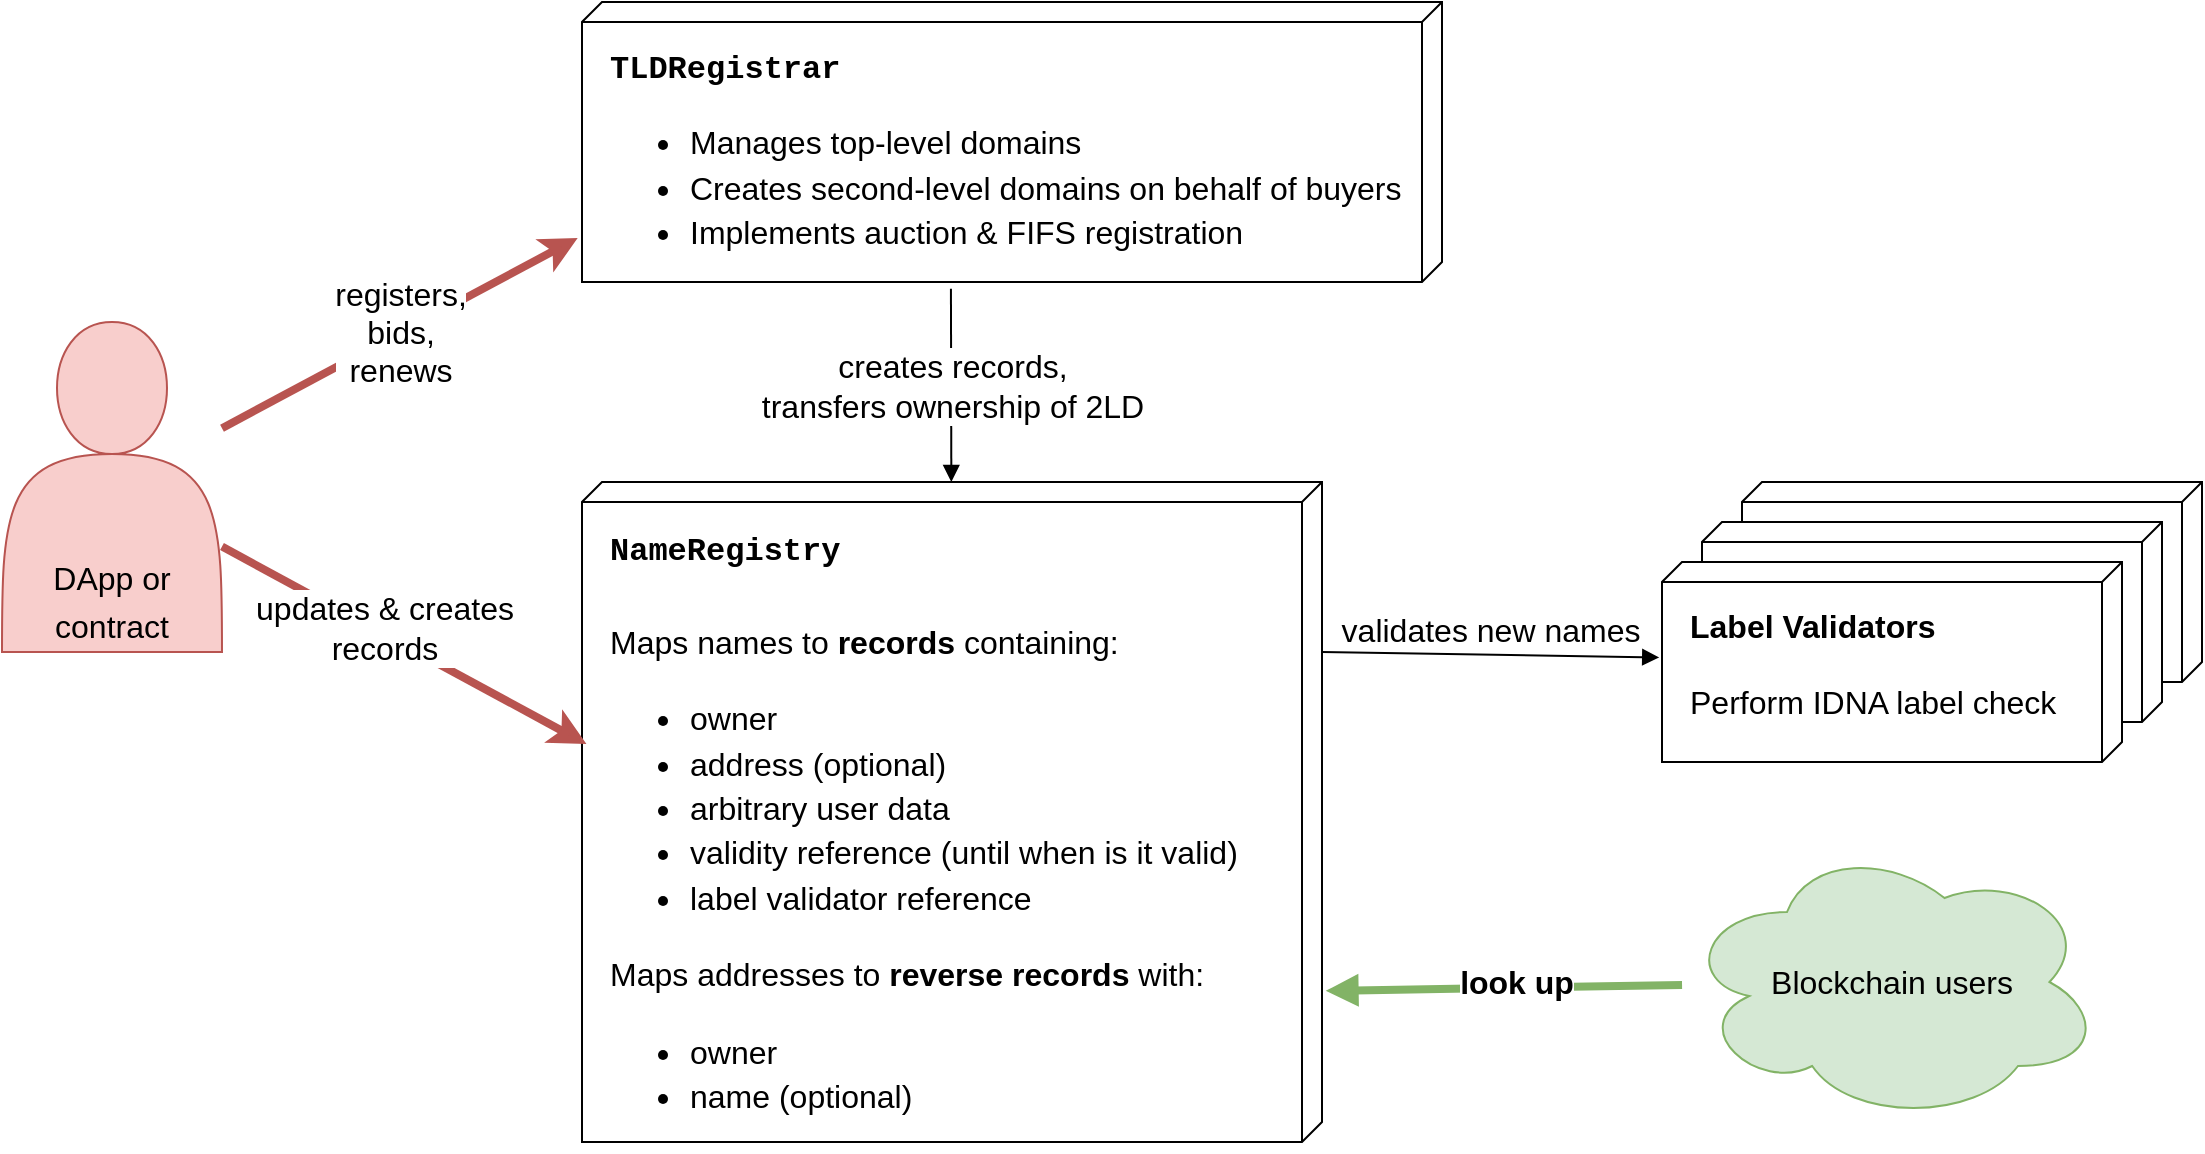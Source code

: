 <mxfile version="13.3.7" type="device"><diagram name="Page-1" id="9f46799a-70d6-7492-0946-bef42562c5a5"><mxGraphModel dx="3447" dy="1267" grid="1" gridSize="10" guides="1" tooltips="1" connect="1" arrows="1" fold="1" page="1" pageScale="1" pageWidth="1100" pageHeight="850" background="#ffffff" math="0" shadow="0"><root><mxCell id="0"/><mxCell id="1" parent="0"/><mxCell id="uSrs5bgjMilAciMme1dB-3" value="&lt;font&gt;&lt;br&gt;&lt;/font&gt;" style="verticalAlign=top;align=left;spacingTop=16;spacingLeft=12;spacingRight=12;shape=cube;size=10;direction=south;fontStyle=0;html=1;fontSize=16;fontColor=#000000;" parent="1" vertex="1"><mxGeometry x="620" y="280" width="230" height="100" as="geometry"/></mxCell><mxCell id="uSrs5bgjMilAciMme1dB-1" value="&lt;font&gt;&lt;br&gt;&lt;/font&gt;" style="verticalAlign=top;align=left;spacingTop=16;spacingLeft=12;spacingRight=12;shape=cube;size=10;direction=south;fontStyle=0;html=1;fontSize=16;fontColor=#000000;" parent="1" vertex="1"><mxGeometry x="600" y="300" width="230" height="100" as="geometry"/></mxCell><mxCell id="BdaVvMb0XZOWNrcOyZhd-1" value="&lt;font style=&quot;line-height: 140%&quot;&gt;&lt;font face=&quot;Courier New&quot;&gt;&lt;b&gt;&lt;font style=&quot;font-size: 16px&quot;&gt;NameRegistry&lt;/font&gt;&lt;br style=&quot;font-size: 16px&quot;&gt;&lt;br style=&quot;font-size: 16px&quot;&gt;&lt;/b&gt;&lt;/font&gt;Maps names to &lt;b&gt;records&lt;/b&gt; containing:&lt;br&gt;&lt;ul style=&quot;font-size: 16px&quot;&gt;&lt;li&gt;&lt;font style=&quot;font-size: 16px&quot;&gt;owner&lt;/font&gt;&lt;/li&gt;&lt;li&gt;address (optional)&lt;/li&gt;&lt;li&gt;&lt;span&gt;arbitrary user data&lt;/span&gt;&lt;/li&gt;&lt;li&gt;&lt;span&gt;validity reference (until when is&amp;nbsp;&lt;/span&gt;it valid)&lt;/li&gt;&lt;li&gt;label validator reference&lt;/li&gt;&lt;/ul&gt;&lt;div&gt;Maps addresses to &lt;b&gt;reverse records&lt;/b&gt; with:&lt;br&gt;&lt;ul style=&quot;line-height: 22.4px&quot;&gt;&lt;li&gt;owner&lt;/li&gt;&lt;li&gt;name (optional)&lt;/li&gt;&lt;/ul&gt;&lt;/div&gt;&lt;/font&gt;" style="verticalAlign=top;align=left;spacingTop=16;spacingLeft=12;spacingRight=12;shape=cube;size=10;direction=south;fontStyle=0;html=1;fontSize=16;fontColor=#000000;whiteSpace=wrap;" parent="1" vertex="1"><mxGeometry x="40" y="280" width="370" height="330" as="geometry"/></mxCell><mxCell id="BdaVvMb0XZOWNrcOyZhd-2" value="&lt;font&gt;&lt;font style=&quot;font-size: 16px&quot;&gt;&lt;b&gt;Label Validators&lt;/b&gt;&lt;/font&gt;&lt;br style=&quot;font-size: 16px&quot;&gt;&lt;br style=&quot;font-size: 16px&quot;&gt;Perform IDNA label check&lt;br&gt;&lt;/font&gt;" style="verticalAlign=top;align=left;spacingTop=16;spacingLeft=12;spacingRight=12;shape=cube;size=10;direction=south;fontStyle=0;html=1;fontSize=16;fontColor=#000000;" parent="1" vertex="1"><mxGeometry x="580" y="320" width="230" height="100" as="geometry"/></mxCell><mxCell id="BdaVvMb0XZOWNrcOyZhd-3" value="validates new names" style="html=1;verticalAlign=bottom;endArrow=block;fontSize=16;fontColor=#000000;exitX=0;exitY=0;exitDx=85;exitDy=0;exitPerimeter=0;entryX=0.477;entryY=1.006;entryDx=0;entryDy=0;entryPerimeter=0;strokeWidth=1;" parent="1" source="BdaVvMb0XZOWNrcOyZhd-1" target="BdaVvMb0XZOWNrcOyZhd-2" edge="1"><mxGeometry width="80" relative="1" as="geometry"><mxPoint x="510" y="420" as="sourcePoint"/><mxPoint x="590" y="420" as="targetPoint"/></mxGeometry></mxCell><mxCell id="BdaVvMb0XZOWNrcOyZhd-8" value="&lt;font&gt;&lt;font style=&quot;font-weight: bold ; font-family: &amp;#34;courier new&amp;#34; ; font-size: 16px&quot;&gt;TLDRegistrar&lt;/font&gt;&lt;br style=&quot;font-size: 16px&quot;&gt;&lt;ul style=&quot;line-height: 140%&quot;&gt;&lt;li&gt;&lt;font&gt;Manages top-level domains&lt;/font&gt;&lt;/li&gt;&lt;li&gt;&lt;font&gt;Creates second-level domains on behalf of buyers&lt;/font&gt;&lt;/li&gt;&lt;li&gt;&lt;font&gt;Implements auction &amp;amp; FIFS registration&lt;/font&gt;&lt;/li&gt;&lt;/ul&gt;&lt;/font&gt;" style="verticalAlign=top;align=left;spacingTop=16;spacingLeft=12;spacingRight=12;shape=cube;size=10;direction=south;fontStyle=0;html=1;fontSize=16;fontColor=#000000;" parent="1" vertex="1"><mxGeometry x="40" y="40" width="430" height="140" as="geometry"/></mxCell><mxCell id="BdaVvMb0XZOWNrcOyZhd-10" value="creates records,&lt;br&gt;transfers ownership of 2LD" style="html=1;verticalAlign=middle;endArrow=block;fontSize=16;fontColor=#000000;strokeWidth=1;exitX=1.024;exitY=0.571;exitDx=0;exitDy=0;exitPerimeter=0;" parent="1" source="BdaVvMb0XZOWNrcOyZhd-8" target="BdaVvMb0XZOWNrcOyZhd-1" edge="1"><mxGeometry width="80" relative="1" as="geometry"><mxPoint x="174" y="162" as="sourcePoint"/><mxPoint x="101" y="370" as="targetPoint"/></mxGeometry></mxCell><mxCell id="JLqXXN6Le2CpG2_xC3Ge-8" value="registers,&lt;br&gt;bids,&lt;br&gt;renews" style="rounded=0;orthogonalLoop=1;jettySize=auto;html=1;entryX=0.843;entryY=1.005;entryDx=0;entryDy=0;entryPerimeter=0;fontSize=16;fillColor=#f8cecc;strokeColor=#b85450;strokeWidth=4;" parent="1" source="JLqXXN6Le2CpG2_xC3Ge-3" target="BdaVvMb0XZOWNrcOyZhd-8" edge="1"><mxGeometry relative="1" as="geometry"/></mxCell><mxCell id="JLqXXN6Le2CpG2_xC3Ge-3" value="&lt;font style=&quot;font-size: 20px&quot;&gt;&lt;span style=&quot;font-size: 16px&quot;&gt;DApp or contract&lt;/span&gt;&lt;/font&gt;" style="shape=actor;whiteSpace=wrap;html=1;fontSize=20;verticalAlign=bottom;fontStyle=0;fillColor=#f8cecc;strokeColor=#b85450;" parent="1" vertex="1"><mxGeometry x="-250" y="200" width="110" height="165" as="geometry"/></mxCell><mxCell id="JLqXXN6Le2CpG2_xC3Ge-9" value="updates &amp;amp; creates&lt;br&gt;records" style="rounded=0;orthogonalLoop=1;jettySize=auto;html=1;entryX=0.397;entryY=0.994;entryDx=0;entryDy=0;entryPerimeter=0;fontSize=16;fillColor=#f8cecc;strokeColor=#b85450;strokeWidth=4;" parent="1" source="JLqXXN6Le2CpG2_xC3Ge-3" target="BdaVvMb0XZOWNrcOyZhd-1" edge="1"><mxGeometry x="-0.136" y="2" relative="1" as="geometry"><mxPoint x="-155.003" y="132.5" as="sourcePoint"/><mxPoint x="44.96" y="136.88" as="targetPoint"/><mxPoint x="1" as="offset"/></mxGeometry></mxCell><mxCell id="JLqXXN6Le2CpG2_xC3Ge-15" value="Blockchain users" style="ellipse;shape=cloud;whiteSpace=wrap;html=1;fontSize=16;fillColor=#d5e8d4;strokeColor=#82b366;" parent="1" vertex="1"><mxGeometry x="590" y="460" width="210" height="140" as="geometry"/></mxCell><mxCell id="JLqXXN6Le2CpG2_xC3Ge-24" value="look up" style="html=1;verticalAlign=bottom;endArrow=block;fontSize=16;fillColor=#d5e8d4;strokeColor=#82b366;strokeWidth=4;fontStyle=1;entryX=0.771;entryY=-0.005;entryDx=0;entryDy=0;entryPerimeter=0;" parent="1" source="JLqXXN6Le2CpG2_xC3Ge-15" target="BdaVvMb0XZOWNrcOyZhd-1" edge="1"><mxGeometry x="-0.072" y="9" width="80" relative="1" as="geometry"><mxPoint x="510" y="420" as="sourcePoint"/><mxPoint x="590" y="420" as="targetPoint"/><mxPoint x="-1" as="offset"/></mxGeometry></mxCell></root></mxGraphModel></diagram></mxfile>